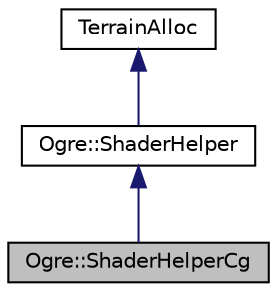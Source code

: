 digraph "Ogre::ShaderHelperCg"
{
  bgcolor="transparent";
  edge [fontname="Helvetica",fontsize="10",labelfontname="Helvetica",labelfontsize="10"];
  node [fontname="Helvetica",fontsize="10",shape=record];
  Node0 [label="Ogre::ShaderHelperCg",height=0.2,width=0.4,color="black", fillcolor="grey75", style="filled", fontcolor="black"];
  Node1 -> Node0 [dir="back",color="midnightblue",fontsize="10",style="solid",fontname="Helvetica"];
  Node1 [label="Ogre::ShaderHelper",height=0.2,width=0.4,color="black",URL="$class_ogre_1_1_shader_helper.html",tooltip="Interface definition for helper class to generate shaders. "];
  Node2 -> Node1 [dir="back",color="midnightblue",fontsize="10",style="solid",fontname="Helvetica"];
  Node2 [label="TerrainAlloc",height=0.2,width=0.4,color="black",URL="$class_ogre_1_1_allocated_object.html"];
}
